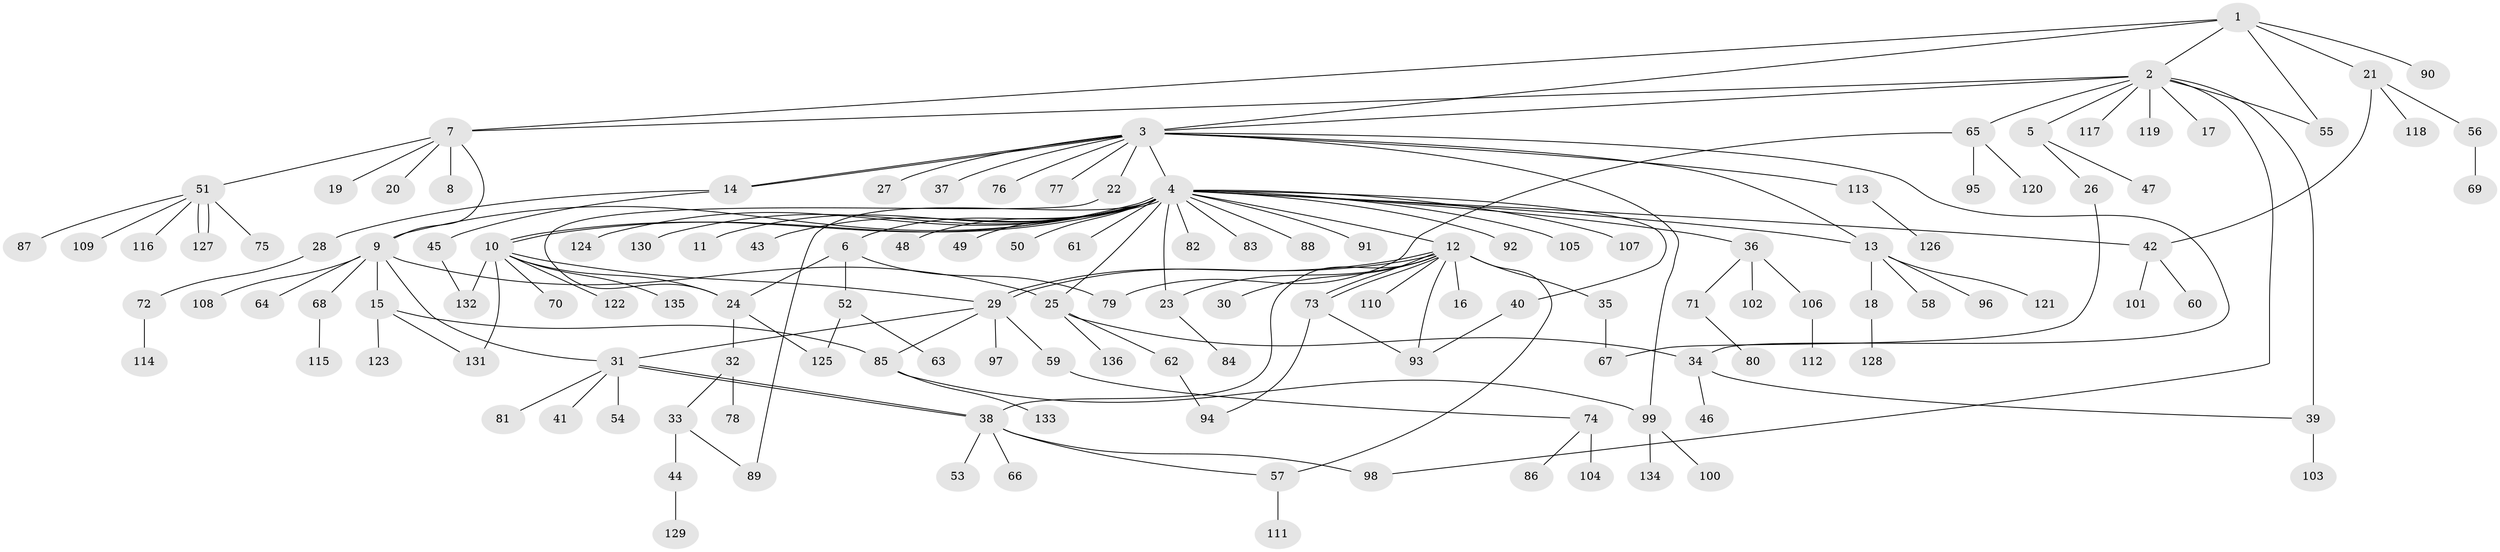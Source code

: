// coarse degree distribution, {5: 0.021052631578947368, 8: 0.010526315789473684, 13: 0.021052631578947368, 28: 0.010526315789473684, 3: 0.09473684210526316, 4: 0.06315789473684211, 6: 0.031578947368421054, 7: 0.031578947368421054, 9: 0.010526315789473684, 1: 0.5578947368421052, 2: 0.14736842105263157}
// Generated by graph-tools (version 1.1) at 2025/18/03/04/25 18:18:00]
// undirected, 136 vertices, 169 edges
graph export_dot {
graph [start="1"]
  node [color=gray90,style=filled];
  1;
  2;
  3;
  4;
  5;
  6;
  7;
  8;
  9;
  10;
  11;
  12;
  13;
  14;
  15;
  16;
  17;
  18;
  19;
  20;
  21;
  22;
  23;
  24;
  25;
  26;
  27;
  28;
  29;
  30;
  31;
  32;
  33;
  34;
  35;
  36;
  37;
  38;
  39;
  40;
  41;
  42;
  43;
  44;
  45;
  46;
  47;
  48;
  49;
  50;
  51;
  52;
  53;
  54;
  55;
  56;
  57;
  58;
  59;
  60;
  61;
  62;
  63;
  64;
  65;
  66;
  67;
  68;
  69;
  70;
  71;
  72;
  73;
  74;
  75;
  76;
  77;
  78;
  79;
  80;
  81;
  82;
  83;
  84;
  85;
  86;
  87;
  88;
  89;
  90;
  91;
  92;
  93;
  94;
  95;
  96;
  97;
  98;
  99;
  100;
  101;
  102;
  103;
  104;
  105;
  106;
  107;
  108;
  109;
  110;
  111;
  112;
  113;
  114;
  115;
  116;
  117;
  118;
  119;
  120;
  121;
  122;
  123;
  124;
  125;
  126;
  127;
  128;
  129;
  130;
  131;
  132;
  133;
  134;
  135;
  136;
  1 -- 2;
  1 -- 3;
  1 -- 7;
  1 -- 21;
  1 -- 55;
  1 -- 90;
  2 -- 3;
  2 -- 5;
  2 -- 7;
  2 -- 17;
  2 -- 39;
  2 -- 55;
  2 -- 65;
  2 -- 98;
  2 -- 117;
  2 -- 119;
  3 -- 4;
  3 -- 13;
  3 -- 14;
  3 -- 14;
  3 -- 22;
  3 -- 27;
  3 -- 34;
  3 -- 37;
  3 -- 76;
  3 -- 77;
  3 -- 99;
  3 -- 113;
  4 -- 6;
  4 -- 9;
  4 -- 10;
  4 -- 10;
  4 -- 11;
  4 -- 12;
  4 -- 13;
  4 -- 23;
  4 -- 25;
  4 -- 36;
  4 -- 40;
  4 -- 42;
  4 -- 43;
  4 -- 48;
  4 -- 49;
  4 -- 50;
  4 -- 61;
  4 -- 82;
  4 -- 83;
  4 -- 88;
  4 -- 89;
  4 -- 91;
  4 -- 92;
  4 -- 105;
  4 -- 107;
  4 -- 124;
  4 -- 130;
  5 -- 26;
  5 -- 47;
  6 -- 24;
  6 -- 52;
  6 -- 79;
  7 -- 8;
  7 -- 9;
  7 -- 19;
  7 -- 20;
  7 -- 51;
  9 -- 15;
  9 -- 25;
  9 -- 31;
  9 -- 64;
  9 -- 68;
  9 -- 108;
  10 -- 24;
  10 -- 29;
  10 -- 70;
  10 -- 122;
  10 -- 131;
  10 -- 132;
  10 -- 135;
  12 -- 16;
  12 -- 23;
  12 -- 29;
  12 -- 29;
  12 -- 30;
  12 -- 35;
  12 -- 38;
  12 -- 57;
  12 -- 73;
  12 -- 73;
  12 -- 93;
  12 -- 110;
  13 -- 18;
  13 -- 58;
  13 -- 96;
  13 -- 121;
  14 -- 28;
  14 -- 45;
  15 -- 85;
  15 -- 123;
  15 -- 131;
  18 -- 128;
  21 -- 42;
  21 -- 56;
  21 -- 118;
  22 -- 24;
  23 -- 84;
  24 -- 32;
  24 -- 125;
  25 -- 34;
  25 -- 62;
  25 -- 136;
  26 -- 67;
  28 -- 72;
  29 -- 31;
  29 -- 59;
  29 -- 85;
  29 -- 97;
  31 -- 38;
  31 -- 38;
  31 -- 41;
  31 -- 54;
  31 -- 81;
  32 -- 33;
  32 -- 78;
  33 -- 44;
  33 -- 89;
  34 -- 39;
  34 -- 46;
  35 -- 67;
  36 -- 71;
  36 -- 102;
  36 -- 106;
  38 -- 53;
  38 -- 57;
  38 -- 66;
  38 -- 98;
  39 -- 103;
  40 -- 93;
  42 -- 60;
  42 -- 101;
  44 -- 129;
  45 -- 132;
  51 -- 75;
  51 -- 87;
  51 -- 109;
  51 -- 116;
  51 -- 127;
  51 -- 127;
  52 -- 63;
  52 -- 125;
  56 -- 69;
  57 -- 111;
  59 -- 74;
  62 -- 94;
  65 -- 79;
  65 -- 95;
  65 -- 120;
  68 -- 115;
  71 -- 80;
  72 -- 114;
  73 -- 93;
  73 -- 94;
  74 -- 86;
  74 -- 104;
  85 -- 99;
  85 -- 133;
  99 -- 100;
  99 -- 134;
  106 -- 112;
  113 -- 126;
}
